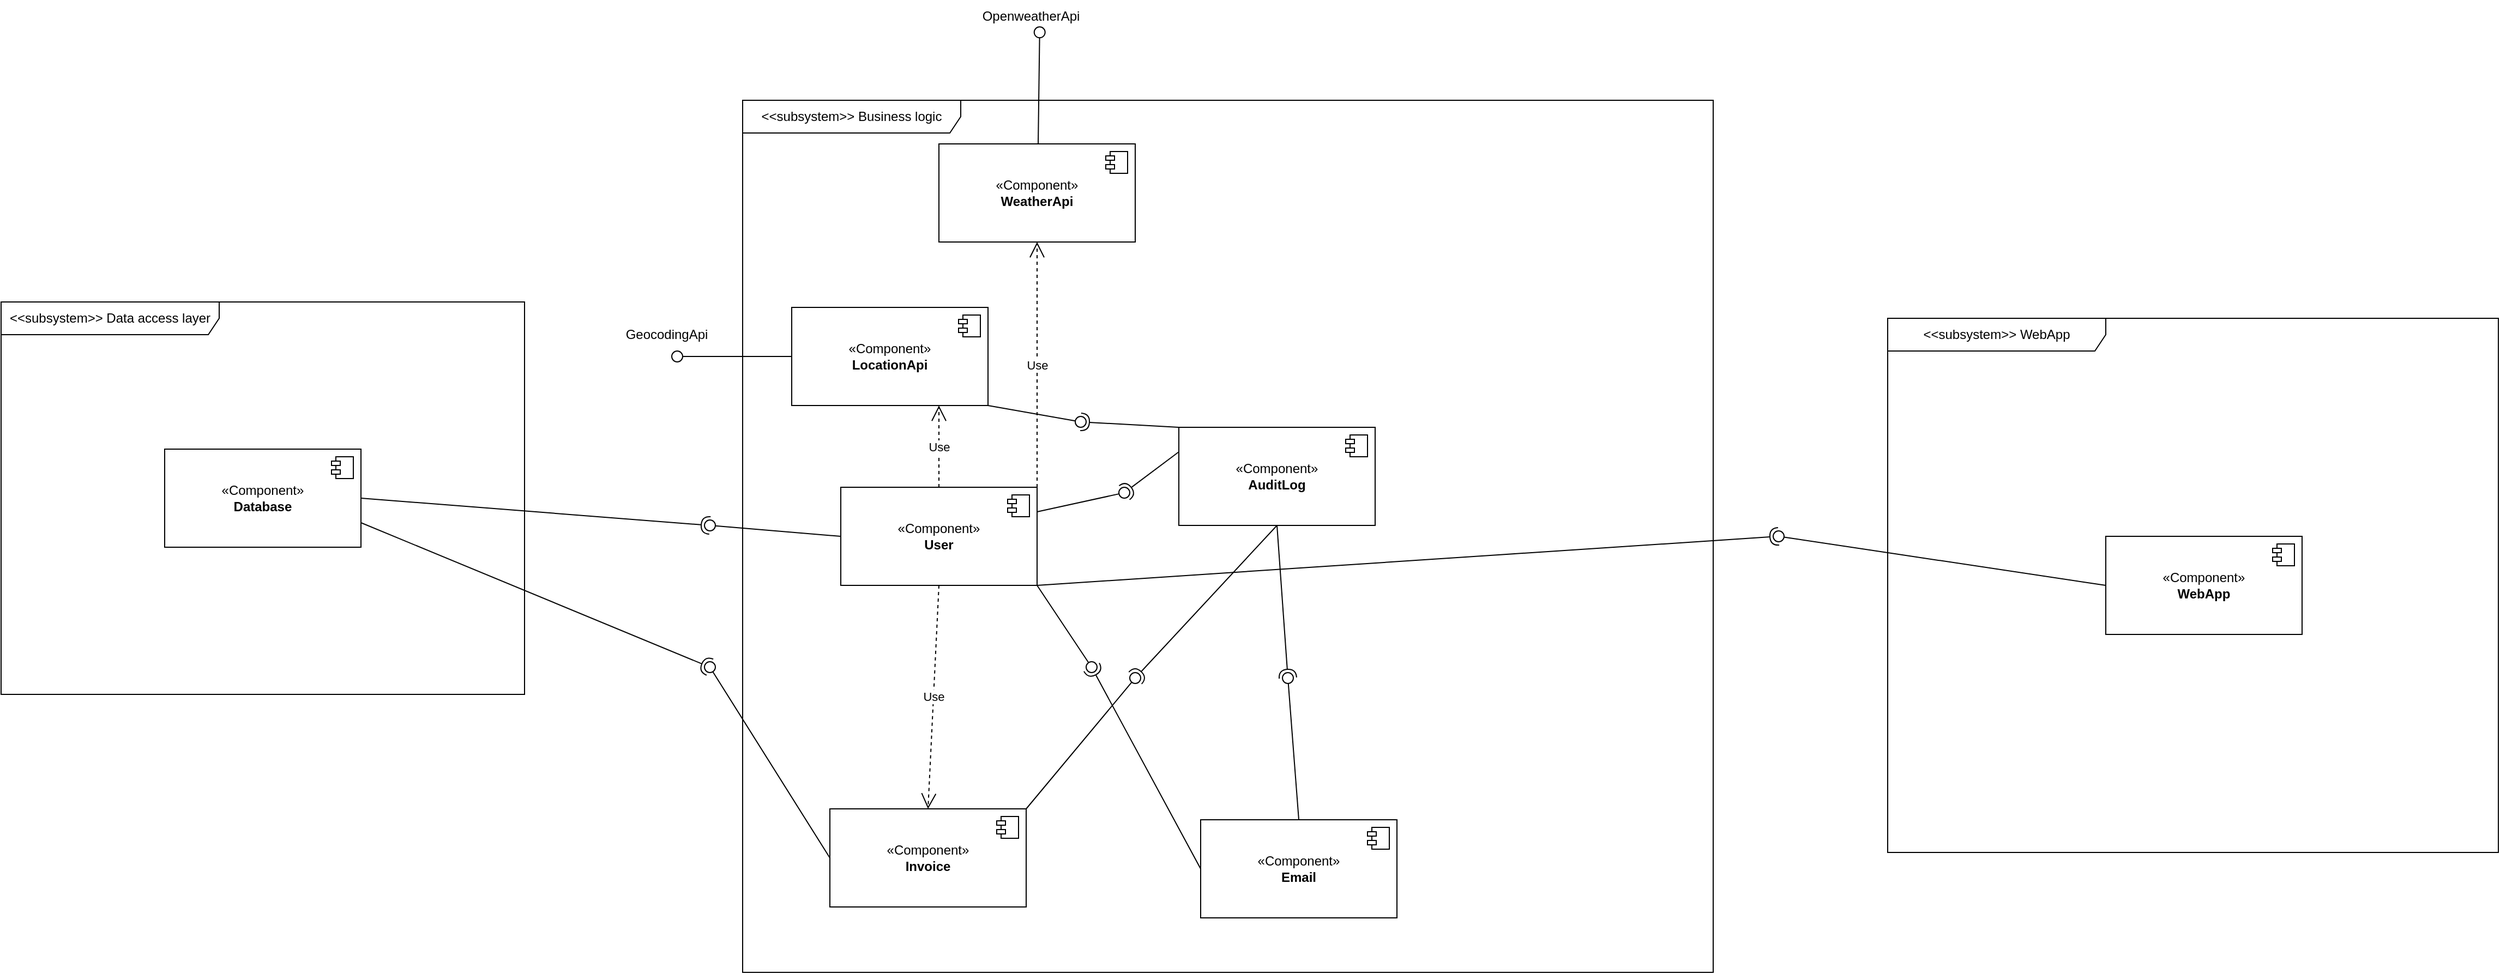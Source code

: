 <mxfile version="23.0.2" type="device">
  <diagram name="Seite-1" id="9J0YIhfds9bGNUfCk-rM">
    <mxGraphModel dx="3138" dy="868" grid="1" gridSize="10" guides="1" tooltips="1" connect="1" arrows="1" fold="1" page="1" pageScale="1" pageWidth="1169" pageHeight="827" math="0" shadow="0">
      <root>
        <mxCell id="0" />
        <mxCell id="1" parent="0" />
        <mxCell id="_Up0AVNkwUt3AImupUYB-1" value="«Component»&lt;br&gt;&lt;b&gt;Database&lt;/b&gt;" style="html=1;dropTarget=0;whiteSpace=wrap;" parent="1" vertex="1">
          <mxGeometry x="-10" y="470" width="180" height="90" as="geometry" />
        </mxCell>
        <mxCell id="_Up0AVNkwUt3AImupUYB-2" value="" style="shape=module;jettyWidth=8;jettyHeight=4;" parent="_Up0AVNkwUt3AImupUYB-1" vertex="1">
          <mxGeometry x="1" width="20" height="20" relative="1" as="geometry">
            <mxPoint x="-27" y="7" as="offset" />
          </mxGeometry>
        </mxCell>
        <mxCell id="_Up0AVNkwUt3AImupUYB-3" value="&amp;lt;&amp;lt;subsystem&amp;gt;&amp;gt; Data access layer" style="shape=umlFrame;whiteSpace=wrap;html=1;pointerEvents=0;width=200;height=30;" parent="1" vertex="1">
          <mxGeometry x="-160" y="335" width="480" height="360" as="geometry" />
        </mxCell>
        <mxCell id="_Up0AVNkwUt3AImupUYB-4" value="«Component»&lt;br&gt;&lt;b&gt;WeatherApi&lt;/b&gt;" style="html=1;dropTarget=0;whiteSpace=wrap;" parent="1" vertex="1">
          <mxGeometry x="700" y="190" width="180" height="90" as="geometry" />
        </mxCell>
        <mxCell id="_Up0AVNkwUt3AImupUYB-5" value="" style="shape=module;jettyWidth=8;jettyHeight=4;" parent="_Up0AVNkwUt3AImupUYB-4" vertex="1">
          <mxGeometry x="1" width="20" height="20" relative="1" as="geometry">
            <mxPoint x="-27" y="7" as="offset" />
          </mxGeometry>
        </mxCell>
        <mxCell id="_Up0AVNkwUt3AImupUYB-6" value="&amp;lt;&amp;lt;subsystem&amp;gt;&amp;gt; Business logic" style="shape=umlFrame;whiteSpace=wrap;html=1;pointerEvents=0;width=200;height=30;" parent="1" vertex="1">
          <mxGeometry x="520" y="150" width="890" height="800" as="geometry" />
        </mxCell>
        <mxCell id="_Up0AVNkwUt3AImupUYB-7" value="«Component»&lt;br&gt;&lt;b&gt;LocationApi&lt;/b&gt;" style="html=1;dropTarget=0;whiteSpace=wrap;" parent="1" vertex="1">
          <mxGeometry x="565" y="340" width="180" height="90" as="geometry" />
        </mxCell>
        <mxCell id="_Up0AVNkwUt3AImupUYB-8" value="" style="shape=module;jettyWidth=8;jettyHeight=4;" parent="_Up0AVNkwUt3AImupUYB-7" vertex="1">
          <mxGeometry x="1" width="20" height="20" relative="1" as="geometry">
            <mxPoint x="-27" y="7" as="offset" />
          </mxGeometry>
        </mxCell>
        <mxCell id="_Up0AVNkwUt3AImupUYB-9" value="«Component»&lt;br&gt;&lt;b&gt;User&lt;/b&gt;" style="html=1;dropTarget=0;whiteSpace=wrap;" parent="1" vertex="1">
          <mxGeometry x="610" y="505" width="180" height="90" as="geometry" />
        </mxCell>
        <mxCell id="_Up0AVNkwUt3AImupUYB-10" value="" style="shape=module;jettyWidth=8;jettyHeight=4;" parent="_Up0AVNkwUt3AImupUYB-9" vertex="1">
          <mxGeometry x="1" width="20" height="20" relative="1" as="geometry">
            <mxPoint x="-27" y="7" as="offset" />
          </mxGeometry>
        </mxCell>
        <mxCell id="_Up0AVNkwUt3AImupUYB-11" value="«Component»&lt;br&gt;&lt;b&gt;AuditLog&lt;/b&gt;" style="html=1;dropTarget=0;whiteSpace=wrap;" parent="1" vertex="1">
          <mxGeometry x="920" y="450" width="180" height="90" as="geometry" />
        </mxCell>
        <mxCell id="_Up0AVNkwUt3AImupUYB-12" value="" style="shape=module;jettyWidth=8;jettyHeight=4;" parent="_Up0AVNkwUt3AImupUYB-11" vertex="1">
          <mxGeometry x="1" width="20" height="20" relative="1" as="geometry">
            <mxPoint x="-27" y="7" as="offset" />
          </mxGeometry>
        </mxCell>
        <mxCell id="_Up0AVNkwUt3AImupUYB-13" value="«Component»&lt;br&gt;&lt;b&gt;Email&lt;/b&gt;" style="html=1;dropTarget=0;whiteSpace=wrap;" parent="1" vertex="1">
          <mxGeometry x="940" y="810" width="180" height="90" as="geometry" />
        </mxCell>
        <mxCell id="_Up0AVNkwUt3AImupUYB-14" value="" style="shape=module;jettyWidth=8;jettyHeight=4;" parent="_Up0AVNkwUt3AImupUYB-13" vertex="1">
          <mxGeometry x="1" width="20" height="20" relative="1" as="geometry">
            <mxPoint x="-27" y="7" as="offset" />
          </mxGeometry>
        </mxCell>
        <mxCell id="_Up0AVNkwUt3AImupUYB-15" value="«Component»&lt;br&gt;&lt;b&gt;Invoice&lt;/b&gt;" style="html=1;dropTarget=0;whiteSpace=wrap;" parent="1" vertex="1">
          <mxGeometry x="600" y="800" width="180" height="90" as="geometry" />
        </mxCell>
        <mxCell id="_Up0AVNkwUt3AImupUYB-16" value="" style="shape=module;jettyWidth=8;jettyHeight=4;" parent="_Up0AVNkwUt3AImupUYB-15" vertex="1">
          <mxGeometry x="1" width="20" height="20" relative="1" as="geometry">
            <mxPoint x="-27" y="7" as="offset" />
          </mxGeometry>
        </mxCell>
        <mxCell id="_Up0AVNkwUt3AImupUYB-17" value="&amp;lt;&amp;lt;subsystem&amp;gt;&amp;gt; WebApp" style="shape=umlFrame;whiteSpace=wrap;html=1;pointerEvents=0;width=200;height=30;" parent="1" vertex="1">
          <mxGeometry x="1570" y="350" width="560" height="490" as="geometry" />
        </mxCell>
        <mxCell id="_Up0AVNkwUt3AImupUYB-18" value="" style="rounded=0;orthogonalLoop=1;jettySize=auto;html=1;endArrow=halfCircle;endFill=0;endSize=6;strokeWidth=1;sketch=0;exitX=0;exitY=0;exitDx=0;exitDy=0;entryX=1.272;entryY=0.787;entryDx=0;entryDy=0;entryPerimeter=0;" parent="1" source="_Up0AVNkwUt3AImupUYB-11" target="_Up0AVNkwUt3AImupUYB-20" edge="1">
          <mxGeometry relative="1" as="geometry">
            <mxPoint x="850" y="445" as="sourcePoint" />
            <mxPoint x="930" y="450" as="targetPoint" />
          </mxGeometry>
        </mxCell>
        <mxCell id="_Up0AVNkwUt3AImupUYB-19" value="" style="rounded=0;orthogonalLoop=1;jettySize=auto;html=1;endArrow=oval;endFill=0;sketch=0;sourcePerimeterSpacing=0;targetPerimeterSpacing=0;endSize=10;exitX=1;exitY=1;exitDx=0;exitDy=0;entryX=1.272;entryY=-0.021;entryDx=0;entryDy=0;entryPerimeter=0;" parent="1" source="_Up0AVNkwUt3AImupUYB-7" target="_Up0AVNkwUt3AImupUYB-20" edge="1">
          <mxGeometry relative="1" as="geometry">
            <mxPoint x="810" y="445" as="sourcePoint" />
            <mxPoint x="930" y="450" as="targetPoint" />
          </mxGeometry>
        </mxCell>
        <mxCell id="_Up0AVNkwUt3AImupUYB-20" value="" style="ellipse;whiteSpace=wrap;html=1;align=center;aspect=fixed;fillColor=none;strokeColor=none;resizable=0;perimeter=centerPerimeter;rotatable=0;allowArrows=0;points=[];outlineConnect=1;" parent="1" vertex="1">
          <mxGeometry x="825" y="440" width="10" height="10" as="geometry" />
        </mxCell>
        <mxCell id="_Up0AVNkwUt3AImupUYB-21" value="" style="rounded=0;orthogonalLoop=1;jettySize=auto;html=1;endArrow=halfCircle;endFill=0;endSize=6;strokeWidth=1;sketch=0;exitX=0;exitY=0.25;exitDx=0;exitDy=0;" parent="1" source="_Up0AVNkwUt3AImupUYB-11" edge="1">
          <mxGeometry relative="1" as="geometry">
            <mxPoint x="1020" y="480" as="sourcePoint" />
            <mxPoint x="870" y="510" as="targetPoint" />
          </mxGeometry>
        </mxCell>
        <mxCell id="_Up0AVNkwUt3AImupUYB-22" value="" style="rounded=0;orthogonalLoop=1;jettySize=auto;html=1;endArrow=oval;endFill=0;sketch=0;sourcePerimeterSpacing=0;targetPerimeterSpacing=0;endSize=10;exitX=1;exitY=0.25;exitDx=0;exitDy=0;" parent="1" source="_Up0AVNkwUt3AImupUYB-9" edge="1">
          <mxGeometry relative="1" as="geometry">
            <mxPoint x="880" y="440" as="sourcePoint" />
            <mxPoint x="870" y="510" as="targetPoint" />
          </mxGeometry>
        </mxCell>
        <mxCell id="_Up0AVNkwUt3AImupUYB-23" value="" style="rounded=0;orthogonalLoop=1;jettySize=auto;html=1;endArrow=halfCircle;endFill=0;endSize=6;strokeWidth=1;sketch=0;exitX=0.5;exitY=1;exitDx=0;exitDy=0;" parent="1" source="_Up0AVNkwUt3AImupUYB-11" edge="1">
          <mxGeometry relative="1" as="geometry">
            <mxPoint x="1030" y="490" as="sourcePoint" />
            <mxPoint x="1020" y="680" as="targetPoint" />
          </mxGeometry>
        </mxCell>
        <mxCell id="_Up0AVNkwUt3AImupUYB-24" value="" style="rounded=0;orthogonalLoop=1;jettySize=auto;html=1;endArrow=oval;endFill=0;sketch=0;sourcePerimeterSpacing=0;targetPerimeterSpacing=0;endSize=10;exitX=0.5;exitY=0;exitDx=0;exitDy=0;" parent="1" source="_Up0AVNkwUt3AImupUYB-13" edge="1">
          <mxGeometry relative="1" as="geometry">
            <mxPoint x="890" y="450" as="sourcePoint" />
            <mxPoint x="1020" y="680" as="targetPoint" />
          </mxGeometry>
        </mxCell>
        <mxCell id="_Up0AVNkwUt3AImupUYB-25" value="" style="rounded=0;orthogonalLoop=1;jettySize=auto;html=1;endArrow=halfCircle;endFill=0;endSize=6;strokeWidth=1;sketch=0;exitX=0.5;exitY=1;exitDx=0;exitDy=0;" parent="1" source="_Up0AVNkwUt3AImupUYB-11" edge="1">
          <mxGeometry relative="1" as="geometry">
            <mxPoint x="1040" y="500" as="sourcePoint" />
            <mxPoint x="880" y="680" as="targetPoint" />
          </mxGeometry>
        </mxCell>
        <mxCell id="_Up0AVNkwUt3AImupUYB-26" value="" style="rounded=0;orthogonalLoop=1;jettySize=auto;html=1;endArrow=oval;endFill=0;sketch=0;sourcePerimeterSpacing=0;targetPerimeterSpacing=0;endSize=10;exitX=1;exitY=0;exitDx=0;exitDy=0;" parent="1" source="_Up0AVNkwUt3AImupUYB-15" edge="1">
          <mxGeometry relative="1" as="geometry">
            <mxPoint x="900" y="460" as="sourcePoint" />
            <mxPoint x="880" y="680" as="targetPoint" />
          </mxGeometry>
        </mxCell>
        <mxCell id="_Up0AVNkwUt3AImupUYB-28" value="" style="rounded=0;orthogonalLoop=1;jettySize=auto;html=1;endArrow=oval;endFill=0;sketch=0;sourcePerimeterSpacing=0;targetPerimeterSpacing=0;endSize=10;exitX=0.5;exitY=0;exitDx=0;exitDy=0;entryX=0.576;entryY=0.989;entryDx=0;entryDy=0;entryPerimeter=0;" parent="1" target="_Up0AVNkwUt3AImupUYB-35" edge="1">
          <mxGeometry relative="1" as="geometry">
            <mxPoint x="791.0" y="190" as="sourcePoint" />
            <mxPoint x="790" y="90" as="targetPoint" />
          </mxGeometry>
        </mxCell>
        <mxCell id="_Up0AVNkwUt3AImupUYB-29" value="" style="ellipse;whiteSpace=wrap;html=1;align=center;aspect=fixed;fillColor=none;strokeColor=none;resizable=0;perimeter=centerPerimeter;rotatable=0;allowArrows=0;points=[];outlineConnect=1;" parent="1" vertex="1">
          <mxGeometry x="825" y="340" width="10" height="10" as="geometry" />
        </mxCell>
        <mxCell id="_Up0AVNkwUt3AImupUYB-30" value="" style="rounded=0;orthogonalLoop=1;jettySize=auto;html=1;endArrow=oval;endFill=0;sketch=0;sourcePerimeterSpacing=0;targetPerimeterSpacing=0;endSize=10;exitX=0;exitY=0.5;exitDx=0;exitDy=0;" parent="1" source="_Up0AVNkwUt3AImupUYB-7" edge="1">
          <mxGeometry relative="1" as="geometry">
            <mxPoint x="790" y="200" as="sourcePoint" />
            <mxPoint x="460" y="385" as="targetPoint" />
          </mxGeometry>
        </mxCell>
        <mxCell id="_Up0AVNkwUt3AImupUYB-32" value="" style="rounded=0;orthogonalLoop=1;jettySize=auto;html=1;endArrow=halfCircle;endFill=0;endSize=6;strokeWidth=1;sketch=0;exitX=1;exitY=0.5;exitDx=0;exitDy=0;" parent="1" source="_Up0AVNkwUt3AImupUYB-1" edge="1">
          <mxGeometry relative="1" as="geometry">
            <mxPoint x="1020" y="480" as="sourcePoint" />
            <mxPoint x="490" y="540" as="targetPoint" />
          </mxGeometry>
        </mxCell>
        <mxCell id="_Up0AVNkwUt3AImupUYB-33" value="" style="rounded=0;orthogonalLoop=1;jettySize=auto;html=1;endArrow=halfCircle;endFill=0;endSize=6;strokeWidth=1;sketch=0;exitX=1;exitY=0.75;exitDx=0;exitDy=0;" parent="1" source="_Up0AVNkwUt3AImupUYB-1" edge="1">
          <mxGeometry relative="1" as="geometry">
            <mxPoint x="280" y="525" as="sourcePoint" />
            <mxPoint x="490" y="670" as="targetPoint" />
          </mxGeometry>
        </mxCell>
        <mxCell id="_Up0AVNkwUt3AImupUYB-34" value="" style="rounded=0;orthogonalLoop=1;jettySize=auto;html=1;endArrow=oval;endFill=0;sketch=0;sourcePerimeterSpacing=0;targetPerimeterSpacing=0;endSize=10;exitX=0;exitY=0.5;exitDx=0;exitDy=0;" parent="1" source="_Up0AVNkwUt3AImupUYB-15" edge="1">
          <mxGeometry relative="1" as="geometry">
            <mxPoint x="1150" y="395" as="sourcePoint" />
            <mxPoint x="490" y="670" as="targetPoint" />
          </mxGeometry>
        </mxCell>
        <mxCell id="_Up0AVNkwUt3AImupUYB-35" value="OpenweatherApi" style="text;html=1;align=center;verticalAlign=middle;resizable=0;points=[];autosize=1;strokeColor=none;fillColor=none;" parent="1" vertex="1">
          <mxGeometry x="729" y="58" width="110" height="30" as="geometry" />
        </mxCell>
        <mxCell id="_Up0AVNkwUt3AImupUYB-36" value="GeocodingApi" style="text;html=1;align=center;verticalAlign=middle;resizable=0;points=[];autosize=1;strokeColor=none;fillColor=none;" parent="1" vertex="1">
          <mxGeometry x="400" y="350" width="100" height="30" as="geometry" />
        </mxCell>
        <mxCell id="_Up0AVNkwUt3AImupUYB-37" value="" style="rounded=0;orthogonalLoop=1;jettySize=auto;html=1;endArrow=oval;endFill=0;sketch=0;sourcePerimeterSpacing=0;targetPerimeterSpacing=0;endSize=10;exitX=1;exitY=1;exitDx=0;exitDy=0;" parent="1" source="_Up0AVNkwUt3AImupUYB-9" edge="1">
          <mxGeometry relative="1" as="geometry">
            <mxPoint x="1150" y="440" as="sourcePoint" />
            <mxPoint x="840" y="670" as="targetPoint" />
          </mxGeometry>
        </mxCell>
        <mxCell id="_Up0AVNkwUt3AImupUYB-50" value="" style="rounded=0;orthogonalLoop=1;jettySize=auto;html=1;endArrow=halfCircle;endFill=0;endSize=6;strokeWidth=1;sketch=0;exitX=0;exitY=0.5;exitDx=0;exitDy=0;" parent="1" source="_Up0AVNkwUt3AImupUYB-13" edge="1">
          <mxGeometry relative="1" as="geometry">
            <mxPoint x="1020" y="480" as="sourcePoint" />
            <mxPoint x="840" y="670" as="targetPoint" />
          </mxGeometry>
        </mxCell>
        <mxCell id="_Up0AVNkwUt3AImupUYB-51" value="Use" style="endArrow=open;endSize=12;dashed=1;html=1;rounded=0;exitX=1;exitY=0;exitDx=0;exitDy=0;entryX=0.5;entryY=1;entryDx=0;entryDy=0;" parent="1" source="_Up0AVNkwUt3AImupUYB-9" target="_Up0AVNkwUt3AImupUYB-4" edge="1">
          <mxGeometry width="160" relative="1" as="geometry">
            <mxPoint x="1100" y="470" as="sourcePoint" />
            <mxPoint x="1260" y="470" as="targetPoint" />
          </mxGeometry>
        </mxCell>
        <mxCell id="_Up0AVNkwUt3AImupUYB-54" value="Use" style="endArrow=open;endSize=12;dashed=1;html=1;rounded=0;exitX=0.5;exitY=0;exitDx=0;exitDy=0;entryX=0.75;entryY=1;entryDx=0;entryDy=0;" parent="1" source="_Up0AVNkwUt3AImupUYB-9" target="_Up0AVNkwUt3AImupUYB-7" edge="1">
          <mxGeometry width="160" relative="1" as="geometry">
            <mxPoint x="620" y="515" as="sourcePoint" />
            <mxPoint x="880" y="245" as="targetPoint" />
          </mxGeometry>
        </mxCell>
        <mxCell id="_Up0AVNkwUt3AImupUYB-55" value="Use" style="endArrow=open;endSize=12;dashed=1;html=1;rounded=0;exitX=0.5;exitY=1;exitDx=0;exitDy=0;entryX=0.5;entryY=0;entryDx=0;entryDy=0;" parent="1" source="_Up0AVNkwUt3AImupUYB-9" target="_Up0AVNkwUt3AImupUYB-15" edge="1">
          <mxGeometry width="160" relative="1" as="geometry">
            <mxPoint x="800" y="515" as="sourcePoint" />
            <mxPoint x="790" y="290" as="targetPoint" />
          </mxGeometry>
        </mxCell>
        <mxCell id="_Up0AVNkwUt3AImupUYB-56" value="«Component»&lt;br&gt;&lt;b&gt;WebApp&lt;/b&gt;" style="html=1;dropTarget=0;whiteSpace=wrap;" parent="1" vertex="1">
          <mxGeometry x="1770" y="550" width="180" height="90" as="geometry" />
        </mxCell>
        <mxCell id="_Up0AVNkwUt3AImupUYB-57" value="" style="shape=module;jettyWidth=8;jettyHeight=4;" parent="_Up0AVNkwUt3AImupUYB-56" vertex="1">
          <mxGeometry x="1" width="20" height="20" relative="1" as="geometry">
            <mxPoint x="-27" y="7" as="offset" />
          </mxGeometry>
        </mxCell>
        <mxCell id="_Up0AVNkwUt3AImupUYB-60" value="" style="rounded=0;orthogonalLoop=1;jettySize=auto;html=1;endArrow=oval;endFill=0;sketch=0;sourcePerimeterSpacing=0;targetPerimeterSpacing=0;endSize=10;exitX=0;exitY=0.5;exitDx=0;exitDy=0;" parent="1" source="_Up0AVNkwUt3AImupUYB-9" edge="1">
          <mxGeometry relative="1" as="geometry">
            <mxPoint x="610" y="550" as="sourcePoint" />
            <mxPoint x="490" y="540" as="targetPoint" />
          </mxGeometry>
        </mxCell>
        <mxCell id="_Up0AVNkwUt3AImupUYB-61" value="" style="rounded=0;orthogonalLoop=1;jettySize=auto;html=1;endArrow=halfCircle;endFill=0;endSize=6;strokeWidth=1;sketch=0;exitX=1;exitY=1;exitDx=0;exitDy=0;" parent="1" source="_Up0AVNkwUt3AImupUYB-9" edge="1">
          <mxGeometry relative="1" as="geometry">
            <mxPoint x="1150" y="525" as="sourcePoint" />
            <mxPoint x="1470" y="550" as="targetPoint" />
          </mxGeometry>
        </mxCell>
        <mxCell id="_Up0AVNkwUt3AImupUYB-62" value="" style="rounded=0;orthogonalLoop=1;jettySize=auto;html=1;endArrow=oval;endFill=0;sketch=0;sourcePerimeterSpacing=0;targetPerimeterSpacing=0;endSize=10;exitX=0;exitY=0.5;exitDx=0;exitDy=0;" parent="1" edge="1">
          <mxGeometry relative="1" as="geometry">
            <mxPoint x="1770" y="595" as="sourcePoint" />
            <mxPoint x="1470" y="550" as="targetPoint" />
          </mxGeometry>
        </mxCell>
      </root>
    </mxGraphModel>
  </diagram>
</mxfile>
